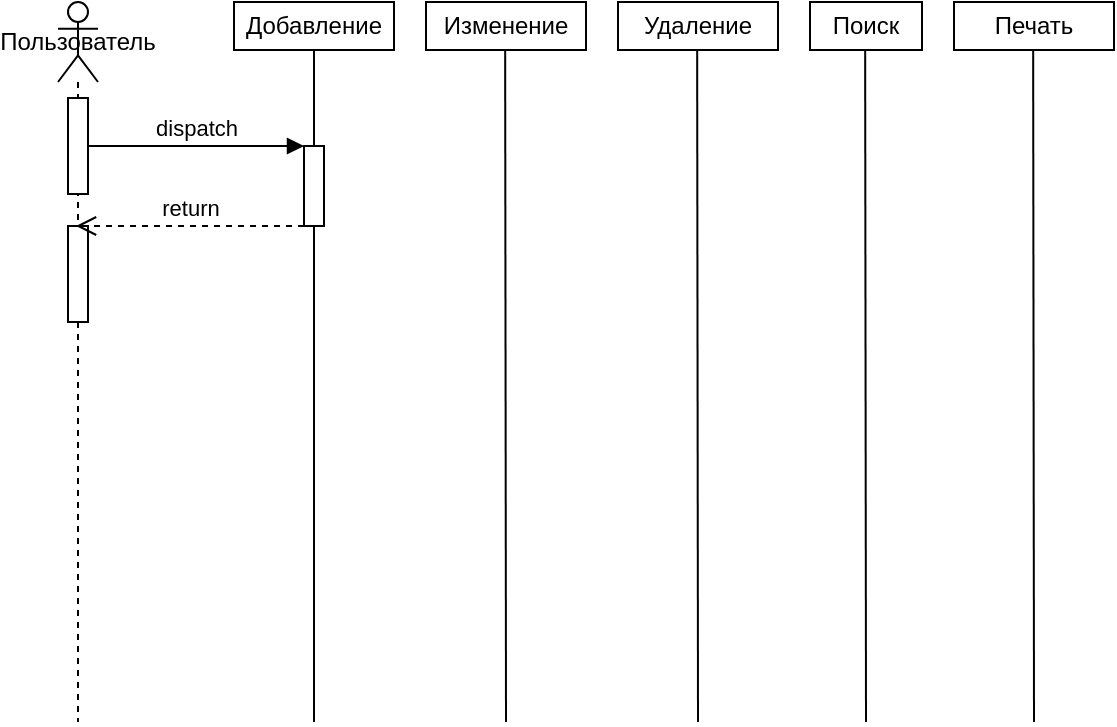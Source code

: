 <mxfile version="21.2.8" type="device">
  <diagram name="Страница 1" id="Nefw5uFeIuM1zj87c_66">
    <mxGraphModel dx="864" dy="526" grid="1" gridSize="8" guides="1" tooltips="1" connect="1" arrows="1" fold="1" page="1" pageScale="1" pageWidth="827" pageHeight="1169" math="0" shadow="0">
      <root>
        <mxCell id="0" />
        <mxCell id="1" parent="0" />
        <mxCell id="eR8I4bMejk7j6OaKvSnD-6" value="Поиск" style="rounded=0;whiteSpace=wrap;html=1;" parent="1" vertex="1">
          <mxGeometry x="440" y="216" width="56" height="24" as="geometry" />
        </mxCell>
        <mxCell id="eR8I4bMejk7j6OaKvSnD-7" value="Добавление" style="rounded=0;whiteSpace=wrap;html=1;" parent="1" vertex="1">
          <mxGeometry x="152" y="216" width="80" height="24" as="geometry" />
        </mxCell>
        <mxCell id="eR8I4bMejk7j6OaKvSnD-9" value="Изменение" style="rounded=0;whiteSpace=wrap;html=1;" parent="1" vertex="1">
          <mxGeometry x="248" y="216" width="80" height="24" as="geometry" />
        </mxCell>
        <mxCell id="eR8I4bMejk7j6OaKvSnD-10" value="Удаление" style="rounded=0;whiteSpace=wrap;html=1;" parent="1" vertex="1">
          <mxGeometry x="344" y="216" width="80" height="24" as="geometry" />
        </mxCell>
        <mxCell id="eR8I4bMejk7j6OaKvSnD-11" value="Печать" style="rounded=0;whiteSpace=wrap;html=1;" parent="1" vertex="1">
          <mxGeometry x="512" y="216" width="80" height="24" as="geometry" />
        </mxCell>
        <mxCell id="eR8I4bMejk7j6OaKvSnD-13" value="" style="endArrow=none;html=1;rounded=0;entryX=0.5;entryY=1;entryDx=0;entryDy=0;" parent="1" target="eR8I4bMejk7j6OaKvSnD-7" edge="1">
          <mxGeometry width="50" height="50" relative="1" as="geometry">
            <mxPoint x="192" y="576" as="sourcePoint" />
            <mxPoint x="330" y="336" as="targetPoint" />
          </mxGeometry>
        </mxCell>
        <mxCell id="eR8I4bMejk7j6OaKvSnD-14" value="" style="endArrow=none;html=1;rounded=0;entryX=0.5;entryY=1;entryDx=0;entryDy=0;" parent="1" edge="1">
          <mxGeometry width="50" height="50" relative="1" as="geometry">
            <mxPoint x="288" y="576" as="sourcePoint" />
            <mxPoint x="287.58" y="240" as="targetPoint" />
          </mxGeometry>
        </mxCell>
        <mxCell id="eR8I4bMejk7j6OaKvSnD-15" value="" style="endArrow=none;html=1;rounded=0;entryX=0.5;entryY=1;entryDx=0;entryDy=0;" parent="1" edge="1">
          <mxGeometry width="50" height="50" relative="1" as="geometry">
            <mxPoint x="384" y="576" as="sourcePoint" />
            <mxPoint x="383.58" y="240" as="targetPoint" />
          </mxGeometry>
        </mxCell>
        <mxCell id="eR8I4bMejk7j6OaKvSnD-16" value="" style="endArrow=none;html=1;rounded=0;entryX=0.5;entryY=1;entryDx=0;entryDy=0;" parent="1" edge="1">
          <mxGeometry width="50" height="50" relative="1" as="geometry">
            <mxPoint x="468" y="576" as="sourcePoint" />
            <mxPoint x="467.58" y="240" as="targetPoint" />
          </mxGeometry>
        </mxCell>
        <mxCell id="eR8I4bMejk7j6OaKvSnD-17" value="" style="endArrow=none;html=1;rounded=0;entryX=0.5;entryY=1;entryDx=0;entryDy=0;" parent="1" edge="1">
          <mxGeometry width="50" height="50" relative="1" as="geometry">
            <mxPoint x="552" y="576" as="sourcePoint" />
            <mxPoint x="551.58" y="240" as="targetPoint" />
          </mxGeometry>
        </mxCell>
        <mxCell id="eR8I4bMejk7j6OaKvSnD-18" value="Пользователь" style="shape=umlLifeline;perimeter=lifelinePerimeter;whiteSpace=wrap;html=1;container=1;dropTarget=0;collapsible=0;recursiveResize=0;outlineConnect=0;portConstraint=eastwest;newEdgeStyle={&quot;edgeStyle&quot;:&quot;elbowEdgeStyle&quot;,&quot;elbow&quot;:&quot;vertical&quot;,&quot;curved&quot;:0,&quot;rounded&quot;:0};participant=umlActor;" parent="1" vertex="1">
          <mxGeometry x="64" y="216" width="20" height="360" as="geometry" />
        </mxCell>
        <mxCell id="eR8I4bMejk7j6OaKvSnD-25" value="" style="html=1;points=[];perimeter=orthogonalPerimeter;outlineConnect=0;targetShapes=umlLifeline;portConstraint=eastwest;newEdgeStyle={&quot;edgeStyle&quot;:&quot;elbowEdgeStyle&quot;,&quot;elbow&quot;:&quot;vertical&quot;,&quot;curved&quot;:0,&quot;rounded&quot;:0};" parent="eR8I4bMejk7j6OaKvSnD-18" vertex="1">
          <mxGeometry x="5" y="48" width="10" height="48" as="geometry" />
        </mxCell>
        <mxCell id="eR8I4bMejk7j6OaKvSnD-27" value="" style="html=1;points=[];perimeter=orthogonalPerimeter;outlineConnect=0;targetShapes=umlLifeline;portConstraint=eastwest;newEdgeStyle={&quot;edgeStyle&quot;:&quot;elbowEdgeStyle&quot;,&quot;elbow&quot;:&quot;vertical&quot;,&quot;curved&quot;:0,&quot;rounded&quot;:0};" parent="eR8I4bMejk7j6OaKvSnD-18" vertex="1">
          <mxGeometry x="5" y="112" width="10" height="48" as="geometry" />
        </mxCell>
        <mxCell id="eR8I4bMejk7j6OaKvSnD-22" value="" style="html=1;points=[];perimeter=orthogonalPerimeter;outlineConnect=0;targetShapes=umlLifeline;portConstraint=eastwest;newEdgeStyle={&quot;edgeStyle&quot;:&quot;elbowEdgeStyle&quot;,&quot;elbow&quot;:&quot;vertical&quot;,&quot;curved&quot;:0,&quot;rounded&quot;:0};" parent="1" vertex="1">
          <mxGeometry x="187" y="288" width="10" height="40" as="geometry" />
        </mxCell>
        <mxCell id="eR8I4bMejk7j6OaKvSnD-23" value="dispatch" style="html=1;verticalAlign=bottom;endArrow=block;edgeStyle=elbowEdgeStyle;elbow=vertical;curved=0;rounded=0;" parent="1" source="eR8I4bMejk7j6OaKvSnD-25" target="eR8I4bMejk7j6OaKvSnD-22" edge="1">
          <mxGeometry relative="1" as="geometry">
            <mxPoint x="88" y="280" as="sourcePoint" />
            <Array as="points">
              <mxPoint x="160" y="288" />
              <mxPoint x="144" y="280" />
            </Array>
          </mxGeometry>
        </mxCell>
        <mxCell id="eR8I4bMejk7j6OaKvSnD-24" value="return" style="html=1;verticalAlign=bottom;endArrow=open;dashed=1;endSize=8;edgeStyle=elbowEdgeStyle;elbow=vertical;curved=0;rounded=0;" parent="1" source="eR8I4bMejk7j6OaKvSnD-22" edge="1">
          <mxGeometry relative="1" as="geometry">
            <mxPoint x="73" y="328" as="targetPoint" />
            <Array as="points">
              <mxPoint x="136" y="328" />
            </Array>
          </mxGeometry>
        </mxCell>
      </root>
    </mxGraphModel>
  </diagram>
</mxfile>
